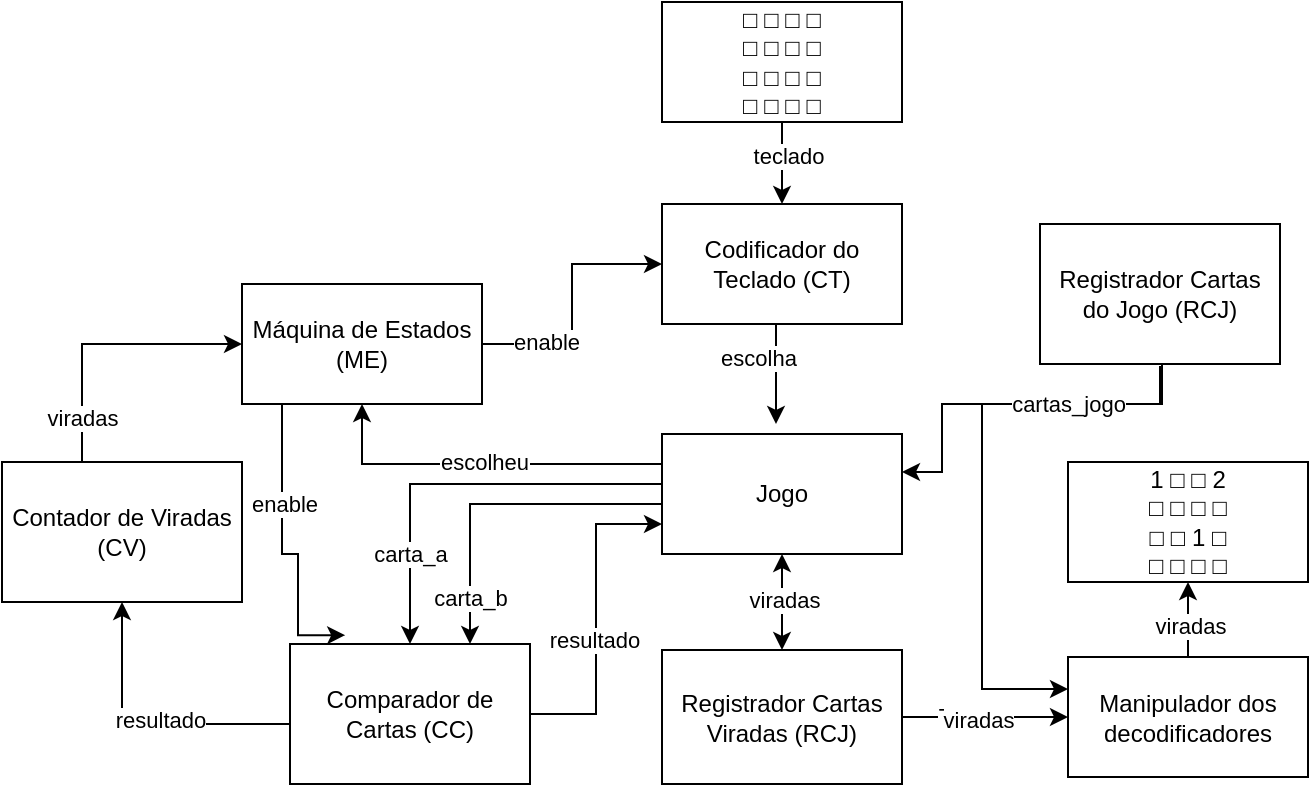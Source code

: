 <mxfile version="22.1.5" type="device">
  <diagram name="Page-1" id="N7zaA0e1mE8q2bTfTRf5">
    <mxGraphModel dx="1044" dy="599" grid="1" gridSize="10" guides="1" tooltips="1" connect="1" arrows="1" fold="1" page="1" pageScale="1" pageWidth="850" pageHeight="1100" math="0" shadow="0">
      <root>
        <mxCell id="0" />
        <mxCell id="1" parent="0" />
        <mxCell id="sB9Fvn55_8h5Kh3GEHfp-5" value="" style="edgeStyle=orthogonalEdgeStyle;rounded=0;orthogonalLoop=1;jettySize=auto;html=1;entryX=0.25;entryY=0;entryDx=0;entryDy=0;" parent="1" edge="1">
          <mxGeometry relative="1" as="geometry">
            <mxPoint x="467" y="250" as="sourcePoint" />
            <mxPoint x="467" y="300" as="targetPoint" />
            <Array as="points">
              <mxPoint x="467" y="260" />
              <mxPoint x="467" y="260" />
            </Array>
          </mxGeometry>
        </mxCell>
        <mxCell id="sB9Fvn55_8h5Kh3GEHfp-6" value="escolha" style="edgeLabel;html=1;align=center;verticalAlign=middle;resizable=0;points=[];" parent="sB9Fvn55_8h5Kh3GEHfp-5" vertex="1" connectable="0">
          <mxGeometry x="0.1" y="1" relative="1" as="geometry">
            <mxPoint x="-10" y="-11" as="offset" />
          </mxGeometry>
        </mxCell>
        <mxCell id="x1q3LAIDJOMVEcU-gKr4-1" value="Codificador do Teclado (CT)" style="rounded=0;whiteSpace=wrap;html=1;" parent="1" vertex="1">
          <mxGeometry x="410" y="190" width="120" height="60" as="geometry" />
        </mxCell>
        <mxCell id="sB9Fvn55_8h5Kh3GEHfp-3" value="" style="edgeStyle=orthogonalEdgeStyle;rounded=0;orthogonalLoop=1;jettySize=auto;html=1;" parent="1" source="sB9Fvn55_8h5Kh3GEHfp-2" target="x1q3LAIDJOMVEcU-gKr4-1" edge="1">
          <mxGeometry relative="1" as="geometry" />
        </mxCell>
        <mxCell id="sB9Fvn55_8h5Kh3GEHfp-41" value="teclado" style="edgeLabel;html=1;align=center;verticalAlign=middle;resizable=0;points=[];" parent="sB9Fvn55_8h5Kh3GEHfp-3" vertex="1" connectable="0">
          <mxGeometry x="-0.206" y="3" relative="1" as="geometry">
            <mxPoint as="offset" />
          </mxGeometry>
        </mxCell>
        <mxCell id="sB9Fvn55_8h5Kh3GEHfp-2" value="□&amp;nbsp;□&amp;nbsp;□&amp;nbsp;□&lt;br&gt;□&amp;nbsp;□&amp;nbsp;□&amp;nbsp;□&lt;br style=&quot;border-color: var(--border-color);&quot;&gt;□&amp;nbsp;□&amp;nbsp;□&amp;nbsp;□&lt;br style=&quot;border-color: var(--border-color);&quot;&gt;□&amp;nbsp;□&amp;nbsp;□&amp;nbsp;□" style="rounded=0;whiteSpace=wrap;html=1;" parent="1" vertex="1">
          <mxGeometry x="410" y="89" width="120" height="60" as="geometry" />
        </mxCell>
        <mxCell id="sB9Fvn55_8h5Kh3GEHfp-80" style="edgeStyle=orthogonalEdgeStyle;rounded=0;orthogonalLoop=1;jettySize=auto;html=1;entryX=0;entryY=0.5;entryDx=0;entryDy=0;" parent="1" source="sB9Fvn55_8h5Kh3GEHfp-7" target="x1q3LAIDJOMVEcU-gKr4-1" edge="1">
          <mxGeometry relative="1" as="geometry" />
        </mxCell>
        <mxCell id="sB9Fvn55_8h5Kh3GEHfp-83" value="enable" style="edgeLabel;html=1;align=center;verticalAlign=middle;resizable=0;points=[];" parent="sB9Fvn55_8h5Kh3GEHfp-80" vertex="1" connectable="0">
          <mxGeometry x="-0.51" y="1" relative="1" as="geometry">
            <mxPoint as="offset" />
          </mxGeometry>
        </mxCell>
        <mxCell id="sB9Fvn55_8h5Kh3GEHfp-7" value="Máquina de Estados&lt;br&gt;(ME)" style="rounded=0;whiteSpace=wrap;html=1;" parent="1" vertex="1">
          <mxGeometry x="200" y="230" width="120" height="60" as="geometry" />
        </mxCell>
        <mxCell id="sB9Fvn55_8h5Kh3GEHfp-31" value="" style="edgeStyle=orthogonalEdgeStyle;rounded=0;orthogonalLoop=1;jettySize=auto;html=1;" parent="1" source="sB9Fvn55_8h5Kh3GEHfp-10" target="sB9Fvn55_8h5Kh3GEHfp-30" edge="1">
          <mxGeometry relative="1" as="geometry" />
        </mxCell>
        <mxCell id="sB9Fvn55_8h5Kh3GEHfp-32" value="viradas" style="edgeLabel;html=1;align=center;verticalAlign=middle;resizable=0;points=[];" parent="sB9Fvn55_8h5Kh3GEHfp-31" vertex="1" connectable="0">
          <mxGeometry x="0.44" y="-1" relative="1" as="geometry">
            <mxPoint y="10" as="offset" />
          </mxGeometry>
        </mxCell>
        <mxCell id="sB9Fvn55_8h5Kh3GEHfp-10" value="Manipulador dos decodificadores" style="rounded=0;whiteSpace=wrap;html=1;" parent="1" vertex="1">
          <mxGeometry x="613" y="416.5" width="120" height="60" as="geometry" />
        </mxCell>
        <mxCell id="sB9Fvn55_8h5Kh3GEHfp-73" style="edgeStyle=orthogonalEdgeStyle;rounded=0;orthogonalLoop=1;jettySize=auto;html=1;entryX=0;entryY=0.25;entryDx=0;entryDy=0;" parent="1" edge="1">
          <mxGeometry relative="1" as="geometry">
            <Array as="points">
              <mxPoint x="659" y="290" />
              <mxPoint x="570" y="290" />
              <mxPoint x="570" y="433" />
            </Array>
            <mxPoint x="659" y="271" as="sourcePoint" />
            <mxPoint x="613" y="432.5" as="targetPoint" />
          </mxGeometry>
        </mxCell>
        <mxCell id="sB9Fvn55_8h5Kh3GEHfp-16" value="Registrador Cartas &lt;br&gt;do Jogo (RCJ)" style="rounded=0;whiteSpace=wrap;html=1;" parent="1" vertex="1">
          <mxGeometry x="599" y="200" width="120" height="70" as="geometry" />
        </mxCell>
        <mxCell id="sB9Fvn55_8h5Kh3GEHfp-30" value="1 □&amp;nbsp;□ 2&lt;br&gt;□&amp;nbsp;□&amp;nbsp;□&amp;nbsp;□&lt;br style=&quot;border-color: var(--border-color);&quot;&gt;□&amp;nbsp;□ 1 □&lt;br style=&quot;border-color: var(--border-color);&quot;&gt;□&amp;nbsp;□&amp;nbsp;□&amp;nbsp;□" style="rounded=0;whiteSpace=wrap;html=1;" parent="1" vertex="1">
          <mxGeometry x="613" y="319" width="120" height="60" as="geometry" />
        </mxCell>
        <mxCell id="sB9Fvn55_8h5Kh3GEHfp-53" value="" style="edgeStyle=orthogonalEdgeStyle;rounded=0;orthogonalLoop=1;jettySize=auto;html=1;" parent="1" source="sB9Fvn55_8h5Kh3GEHfp-33" target="sB9Fvn55_8h5Kh3GEHfp-10" edge="1">
          <mxGeometry relative="1" as="geometry" />
        </mxCell>
        <mxCell id="sB9Fvn55_8h5Kh3GEHfp-54" value="Text" style="edgeLabel;html=1;align=center;verticalAlign=middle;resizable=0;points=[];" parent="sB9Fvn55_8h5Kh3GEHfp-53" vertex="1" connectable="0">
          <mxGeometry x="-0.326" y="1" relative="1" as="geometry">
            <mxPoint as="offset" />
          </mxGeometry>
        </mxCell>
        <mxCell id="sB9Fvn55_8h5Kh3GEHfp-55" value="viradas" style="edgeLabel;html=1;align=center;verticalAlign=middle;resizable=0;points=[];" parent="sB9Fvn55_8h5Kh3GEHfp-53" vertex="1" connectable="0">
          <mxGeometry x="-0.364" y="-1" relative="1" as="geometry">
            <mxPoint x="11" as="offset" />
          </mxGeometry>
        </mxCell>
        <mxCell id="sB9Fvn55_8h5Kh3GEHfp-33" value="Registrador Cartas &lt;br&gt;Viradas (RCJ)" style="rounded=0;whiteSpace=wrap;html=1;" parent="1" vertex="1">
          <mxGeometry x="410" y="413" width="120" height="67" as="geometry" />
        </mxCell>
        <mxCell id="sB9Fvn55_8h5Kh3GEHfp-49" style="edgeStyle=orthogonalEdgeStyle;rounded=0;orthogonalLoop=1;jettySize=auto;html=1;entryX=0;entryY=0.75;entryDx=0;entryDy=0;" parent="1" source="sB9Fvn55_8h5Kh3GEHfp-34" target="sB9Fvn55_8h5Kh3GEHfp-45" edge="1">
          <mxGeometry relative="1" as="geometry" />
        </mxCell>
        <mxCell id="sB9Fvn55_8h5Kh3GEHfp-50" value="resultado" style="edgeLabel;html=1;align=center;verticalAlign=middle;resizable=0;points=[];" parent="sB9Fvn55_8h5Kh3GEHfp-49" vertex="1" connectable="0">
          <mxGeometry x="-0.18" y="1" relative="1" as="geometry">
            <mxPoint y="-4" as="offset" />
          </mxGeometry>
        </mxCell>
        <mxCell id="sB9Fvn55_8h5Kh3GEHfp-56" value="" style="edgeStyle=orthogonalEdgeStyle;rounded=0;orthogonalLoop=1;jettySize=auto;html=1;entryX=0.5;entryY=1;entryDx=0;entryDy=0;" parent="1" target="sB9Fvn55_8h5Kh3GEHfp-35" edge="1">
          <mxGeometry relative="1" as="geometry">
            <mxPoint x="225" y="450" as="sourcePoint" />
            <mxPoint x="180" y="420" as="targetPoint" />
            <Array as="points">
              <mxPoint x="140" y="450" />
            </Array>
          </mxGeometry>
        </mxCell>
        <mxCell id="sB9Fvn55_8h5Kh3GEHfp-57" value="resultado" style="edgeLabel;html=1;align=center;verticalAlign=middle;resizable=0;points=[];" parent="sB9Fvn55_8h5Kh3GEHfp-56" vertex="1" connectable="0">
          <mxGeometry x="-0.063" relative="1" as="geometry">
            <mxPoint x="2" y="-2" as="offset" />
          </mxGeometry>
        </mxCell>
        <mxCell id="sB9Fvn55_8h5Kh3GEHfp-34" value="Comparador de Cartas (CC)" style="rounded=0;whiteSpace=wrap;html=1;" parent="1" vertex="1">
          <mxGeometry x="224" y="410" width="120" height="70" as="geometry" />
        </mxCell>
        <mxCell id="sB9Fvn55_8h5Kh3GEHfp-61" value="" style="edgeStyle=orthogonalEdgeStyle;rounded=0;orthogonalLoop=1;jettySize=auto;html=1;exitX=0.5;exitY=0;exitDx=0;exitDy=0;" parent="1" source="sB9Fvn55_8h5Kh3GEHfp-35" target="sB9Fvn55_8h5Kh3GEHfp-7" edge="1">
          <mxGeometry relative="1" as="geometry">
            <Array as="points">
              <mxPoint x="120" y="260" />
            </Array>
          </mxGeometry>
        </mxCell>
        <mxCell id="sB9Fvn55_8h5Kh3GEHfp-62" value="viradas" style="edgeLabel;html=1;align=center;verticalAlign=middle;resizable=0;points=[];" parent="sB9Fvn55_8h5Kh3GEHfp-61" vertex="1" connectable="0">
          <mxGeometry x="-0.501" y="-4" relative="1" as="geometry">
            <mxPoint x="-4" y="-3" as="offset" />
          </mxGeometry>
        </mxCell>
        <mxCell id="sB9Fvn55_8h5Kh3GEHfp-35" value="Contador de Viradas&lt;br&gt;(CV)" style="rounded=0;whiteSpace=wrap;html=1;" parent="1" vertex="1">
          <mxGeometry x="80" y="319" width="120" height="70" as="geometry" />
        </mxCell>
        <mxCell id="sB9Fvn55_8h5Kh3GEHfp-48" value="" style="edgeStyle=orthogonalEdgeStyle;rounded=0;orthogonalLoop=1;jettySize=auto;html=1;startArrow=classic;startFill=1;" parent="1" source="sB9Fvn55_8h5Kh3GEHfp-45" target="sB9Fvn55_8h5Kh3GEHfp-33" edge="1">
          <mxGeometry relative="1" as="geometry" />
        </mxCell>
        <mxCell id="sB9Fvn55_8h5Kh3GEHfp-52" value="viradas" style="edgeLabel;html=1;align=center;verticalAlign=middle;resizable=0;points=[];" parent="sB9Fvn55_8h5Kh3GEHfp-48" vertex="1" connectable="0">
          <mxGeometry x="-0.066" y="1" relative="1" as="geometry">
            <mxPoint as="offset" />
          </mxGeometry>
        </mxCell>
        <mxCell id="sB9Fvn55_8h5Kh3GEHfp-59" value="" style="edgeStyle=orthogonalEdgeStyle;rounded=0;orthogonalLoop=1;jettySize=auto;html=1;entryX=0.75;entryY=0;entryDx=0;entryDy=0;" parent="1" source="sB9Fvn55_8h5Kh3GEHfp-45" target="sB9Fvn55_8h5Kh3GEHfp-34" edge="1">
          <mxGeometry relative="1" as="geometry">
            <mxPoint x="330" y="390" as="targetPoint" />
            <Array as="points">
              <mxPoint x="314" y="340" />
            </Array>
          </mxGeometry>
        </mxCell>
        <mxCell id="sB9Fvn55_8h5Kh3GEHfp-67" value="carta_b" style="edgeLabel;html=1;align=center;verticalAlign=middle;resizable=0;points=[];" parent="sB9Fvn55_8h5Kh3GEHfp-59" vertex="1" connectable="0">
          <mxGeometry x="0.714" relative="1" as="geometry">
            <mxPoint as="offset" />
          </mxGeometry>
        </mxCell>
        <mxCell id="sB9Fvn55_8h5Kh3GEHfp-65" style="edgeStyle=orthogonalEdgeStyle;rounded=0;orthogonalLoop=1;jettySize=auto;html=1;entryX=0.5;entryY=0;entryDx=0;entryDy=0;" parent="1" source="sB9Fvn55_8h5Kh3GEHfp-45" target="sB9Fvn55_8h5Kh3GEHfp-34" edge="1">
          <mxGeometry relative="1" as="geometry">
            <Array as="points">
              <mxPoint x="284" y="330" />
            </Array>
          </mxGeometry>
        </mxCell>
        <mxCell id="sB9Fvn55_8h5Kh3GEHfp-66" value="carta_a" style="edgeLabel;html=1;align=center;verticalAlign=middle;resizable=0;points=[];" parent="sB9Fvn55_8h5Kh3GEHfp-65" vertex="1" connectable="0">
          <mxGeometry x="0.562" relative="1" as="geometry">
            <mxPoint as="offset" />
          </mxGeometry>
        </mxCell>
        <mxCell id="sB9Fvn55_8h5Kh3GEHfp-89" style="edgeStyle=orthogonalEdgeStyle;rounded=0;orthogonalLoop=1;jettySize=auto;html=1;entryX=0.5;entryY=1;entryDx=0;entryDy=0;" parent="1" source="sB9Fvn55_8h5Kh3GEHfp-45" target="sB9Fvn55_8h5Kh3GEHfp-7" edge="1">
          <mxGeometry relative="1" as="geometry">
            <Array as="points">
              <mxPoint x="260" y="320" />
            </Array>
          </mxGeometry>
        </mxCell>
        <mxCell id="sB9Fvn55_8h5Kh3GEHfp-90" value="escolheu" style="edgeLabel;html=1;align=center;verticalAlign=middle;resizable=0;points=[];" parent="sB9Fvn55_8h5Kh3GEHfp-89" vertex="1" connectable="0">
          <mxGeometry x="-0.008" y="-1" relative="1" as="geometry">
            <mxPoint as="offset" />
          </mxGeometry>
        </mxCell>
        <mxCell id="sB9Fvn55_8h5Kh3GEHfp-45" value="Jogo" style="rounded=0;whiteSpace=wrap;html=1;" parent="1" vertex="1">
          <mxGeometry x="410" y="305" width="120" height="60" as="geometry" />
        </mxCell>
        <mxCell id="sB9Fvn55_8h5Kh3GEHfp-64" style="edgeStyle=orthogonalEdgeStyle;rounded=0;orthogonalLoop=1;jettySize=auto;html=1;" parent="1" source="sB9Fvn55_8h5Kh3GEHfp-16" target="sB9Fvn55_8h5Kh3GEHfp-45" edge="1">
          <mxGeometry relative="1" as="geometry">
            <Array as="points">
              <mxPoint x="660" y="290" />
              <mxPoint x="550" y="290" />
              <mxPoint x="550" y="324" />
            </Array>
          </mxGeometry>
        </mxCell>
        <mxCell id="sB9Fvn55_8h5Kh3GEHfp-68" value="cartas_jogo" style="edgeLabel;html=1;align=center;verticalAlign=middle;resizable=0;points=[];" parent="sB9Fvn55_8h5Kh3GEHfp-64" vertex="1" connectable="0">
          <mxGeometry x="-0.56" relative="1" as="geometry">
            <mxPoint x="-27" as="offset" />
          </mxGeometry>
        </mxCell>
        <mxCell id="sB9Fvn55_8h5Kh3GEHfp-81" style="edgeStyle=orthogonalEdgeStyle;rounded=0;orthogonalLoop=1;jettySize=auto;html=1;entryX=0.23;entryY=-0.063;entryDx=0;entryDy=0;entryPerimeter=0;" parent="1" source="sB9Fvn55_8h5Kh3GEHfp-7" target="sB9Fvn55_8h5Kh3GEHfp-34" edge="1">
          <mxGeometry relative="1" as="geometry">
            <Array as="points">
              <mxPoint x="220" y="365" />
              <mxPoint x="228" y="365" />
            </Array>
          </mxGeometry>
        </mxCell>
        <mxCell id="sB9Fvn55_8h5Kh3GEHfp-82" value="enable" style="edgeLabel;html=1;align=center;verticalAlign=middle;resizable=0;points=[];" parent="sB9Fvn55_8h5Kh3GEHfp-81" vertex="1" connectable="0">
          <mxGeometry x="-0.328" y="1" relative="1" as="geometry">
            <mxPoint as="offset" />
          </mxGeometry>
        </mxCell>
      </root>
    </mxGraphModel>
  </diagram>
</mxfile>
